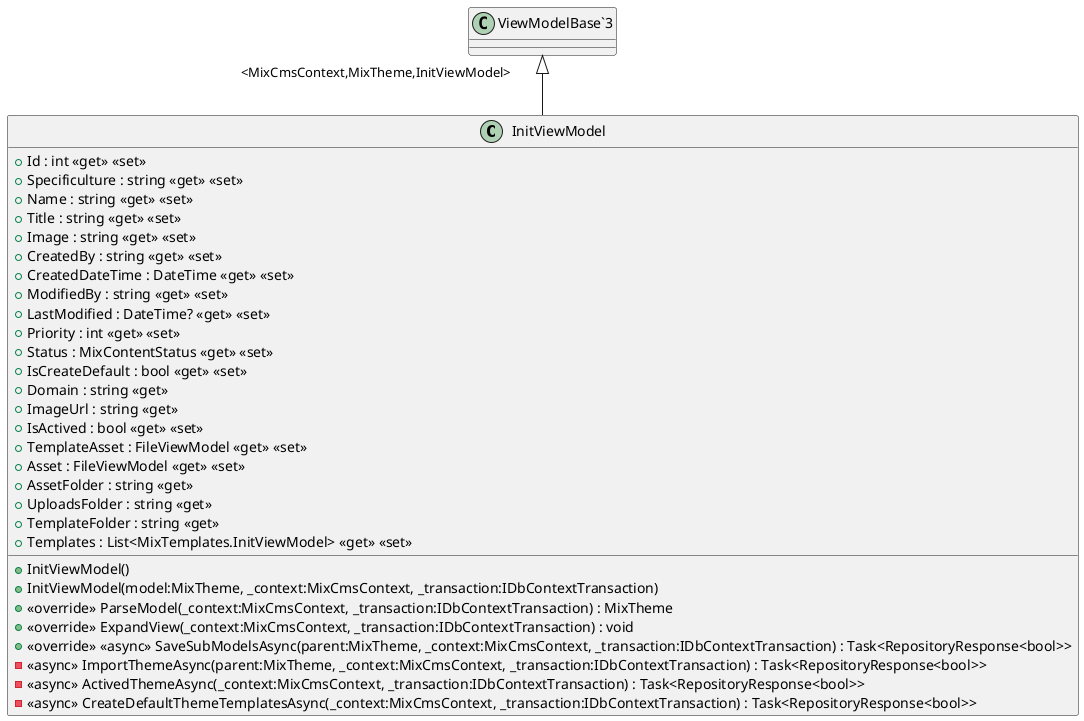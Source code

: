 @startuml
class InitViewModel {
    + Id : int <<get>> <<set>>
    + Specificulture : string <<get>> <<set>>
    + Name : string <<get>> <<set>>
    + Title : string <<get>> <<set>>
    + Image : string <<get>> <<set>>
    + CreatedBy : string <<get>> <<set>>
    + CreatedDateTime : DateTime <<get>> <<set>>
    + ModifiedBy : string <<get>> <<set>>
    + LastModified : DateTime? <<get>> <<set>>
    + Priority : int <<get>> <<set>>
    + Status : MixContentStatus <<get>> <<set>>
    + IsCreateDefault : bool <<get>> <<set>>
    + Domain : string <<get>>
    + ImageUrl : string <<get>>
    + IsActived : bool <<get>> <<set>>
    + TemplateAsset : FileViewModel <<get>> <<set>>
    + Asset : FileViewModel <<get>> <<set>>
    + AssetFolder : string <<get>>
    + UploadsFolder : string <<get>>
    + TemplateFolder : string <<get>>
    + Templates : List<MixTemplates.InitViewModel> <<get>> <<set>>
    + InitViewModel()
    + InitViewModel(model:MixTheme, _context:MixCmsContext, _transaction:IDbContextTransaction)
    + <<override>> ParseModel(_context:MixCmsContext, _transaction:IDbContextTransaction) : MixTheme
    + <<override>> ExpandView(_context:MixCmsContext, _transaction:IDbContextTransaction) : void
    + <<override>> <<async>> SaveSubModelsAsync(parent:MixTheme, _context:MixCmsContext, _transaction:IDbContextTransaction) : Task<RepositoryResponse<bool>>
    - <<async>> ImportThemeAsync(parent:MixTheme, _context:MixCmsContext, _transaction:IDbContextTransaction) : Task<RepositoryResponse<bool>>
    - <<async>> ActivedThemeAsync(_context:MixCmsContext, _transaction:IDbContextTransaction) : Task<RepositoryResponse<bool>>
    - <<async>> CreateDefaultThemeTemplatesAsync(_context:MixCmsContext, _transaction:IDbContextTransaction) : Task<RepositoryResponse<bool>>
}
"ViewModelBase`3" "<MixCmsContext,MixTheme,InitViewModel>" <|-- InitViewModel
@enduml
